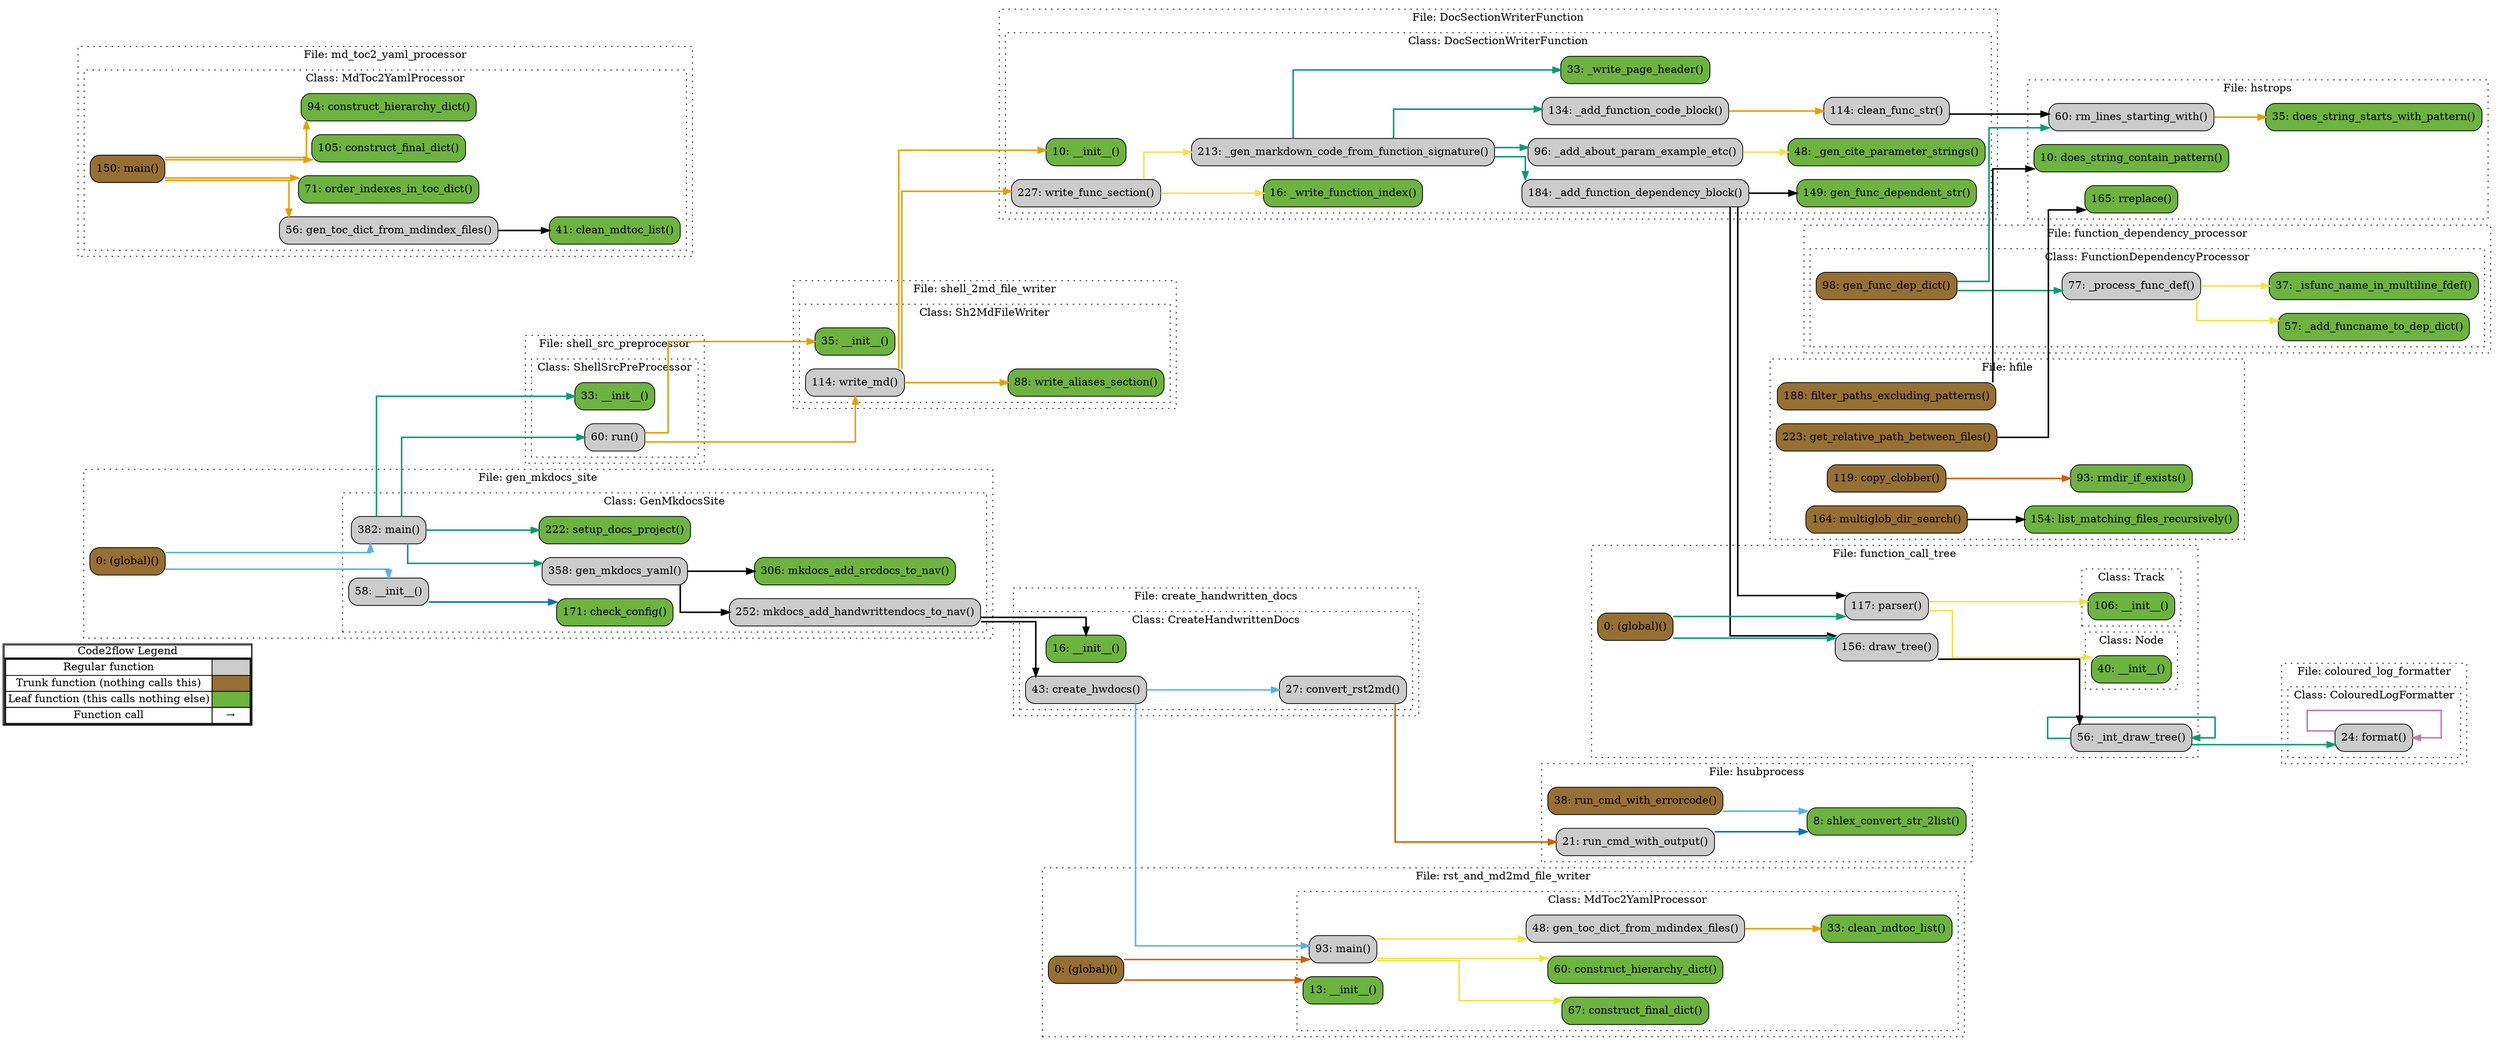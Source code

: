 digraph G {
concentrate=true;
splines="ortho";
rankdir="LR";
subgraph legend{
    rank = min;
    label = "legend";
    Legend [shape=none, margin=0, label = <
        <table cellspacing="0" cellpadding="0" border="1"><tr><td>Code2flow Legend</td></tr><tr><td>
        <table cellspacing="0">
        <tr><td>Regular function</td><td width="50px" bgcolor='#cccccc'></td></tr>
        <tr><td>Trunk function (nothing calls this)</td><td bgcolor='#966F33'></td></tr>
        <tr><td>Leaf function (this calls nothing else)</td><td bgcolor='#6db33f'></td></tr>
        <tr><td>Function call</td><td><font color='black'>&#8594;</font></td></tr>
        </table></td></tr></table>
        >];
}node_a3ac7816 [label="10: __init__()" name="DocSectionWriterFunction::DocSectionWriterFunction.__init__" shape="rect" style="rounded,filled" fillcolor="#6db33f" ];
node_ce11d0d4 [label="96: _add_about_param_example_etc()" name="DocSectionWriterFunction::DocSectionWriterFunction._add_about_param_example_etc" shape="rect" style="rounded,filled" fillcolor="#cccccc" ];
node_ea589741 [label="134: _add_function_code_block()" name="DocSectionWriterFunction::DocSectionWriterFunction._add_function_code_block" shape="rect" style="rounded,filled" fillcolor="#cccccc" ];
node_b042df10 [label="184: _add_function_dependency_block()" name="DocSectionWriterFunction::DocSectionWriterFunction._add_function_dependency_block" shape="rect" style="rounded,filled" fillcolor="#cccccc" ];
node_d2a0dae3 [label="48: _gen_cite_parameter_strings()" name="DocSectionWriterFunction::DocSectionWriterFunction._gen_cite_parameter_strings" shape="rect" style="rounded,filled" fillcolor="#6db33f" ];
node_9385fae3 [label="213: _gen_markdown_code_from_function_signature()" name="DocSectionWriterFunction::DocSectionWriterFunction._gen_markdown_code_from_function_signature" shape="rect" style="rounded,filled" fillcolor="#cccccc" ];
node_6417d258 [label="16: _write_function_index()" name="DocSectionWriterFunction::DocSectionWriterFunction._write_function_index" shape="rect" style="rounded,filled" fillcolor="#6db33f" ];
node_ccf3f155 [label="33: _write_page_header()" name="DocSectionWriterFunction::DocSectionWriterFunction._write_page_header" shape="rect" style="rounded,filled" fillcolor="#6db33f" ];
node_b33eb708 [label="114: clean_func_str()" name="DocSectionWriterFunction::DocSectionWriterFunction.clean_func_str" shape="rect" style="rounded,filled" fillcolor="#cccccc" ];
node_8abf3ee3 [label="149: gen_func_dependent_str()" name="DocSectionWriterFunction::DocSectionWriterFunction.gen_func_dependent_str" shape="rect" style="rounded,filled" fillcolor="#6db33f" ];
node_7a35009c [label="227: write_func_section()" name="DocSectionWriterFunction::DocSectionWriterFunction.write_func_section" shape="rect" style="rounded,filled" fillcolor="#cccccc" ];
node_8300533f [label="24: format()" name="coloured_log_formatter::ColouredLogFormatter.format" shape="rect" style="rounded,filled" fillcolor="#cccccc" ];
node_ac08a809 [label="16: __init__()" name="create_handwritten_docs::CreateHandwrittenDocs.__init__" shape="rect" style="rounded,filled" fillcolor="#6db33f" ];
node_627457be [label="27: convert_rst2md()" name="create_handwritten_docs::CreateHandwrittenDocs.convert_rst2md" shape="rect" style="rounded,filled" fillcolor="#cccccc" ];
node_3232f53a [label="43: create_hwdocs()" name="create_handwritten_docs::CreateHandwrittenDocs.create_hwdocs" shape="rect" style="rounded,filled" fillcolor="#cccccc" ];
node_733a9123 [label="0: (global)()" name="function_call_tree::(global)" shape="rect" style="rounded,filled" fillcolor="#966F33" ];
node_3e56a841 [label="40: __init__()" name="function_call_tree::Node.__init__" shape="rect" style="rounded,filled" fillcolor="#6db33f" ];
node_7e8a68ed [label="106: __init__()" name="function_call_tree::Track.__init__" shape="rect" style="rounded,filled" fillcolor="#6db33f" ];
node_21cd73fb [label="56: _int_draw_tree()" name="function_call_tree::_int_draw_tree" shape="rect" style="rounded,filled" fillcolor="#cccccc" ];
node_df5f1818 [label="156: draw_tree()" name="function_call_tree::draw_tree" shape="rect" style="rounded,filled" fillcolor="#cccccc" ];
node_661de9d4 [label="117: parser()" name="function_call_tree::parser" shape="rect" style="rounded,filled" fillcolor="#cccccc" ];
node_8ce3a7e3 [label="57: _add_funcname_to_dep_dict()" name="function_dependency_processor::FunctionDependencyProcessor._add_funcname_to_dep_dict" shape="rect" style="rounded,filled" fillcolor="#6db33f" ];
node_b997607d [label="37: _isfunc_name_in_multiline_fdef()" name="function_dependency_processor::FunctionDependencyProcessor._isfunc_name_in_multiline_fdef" shape="rect" style="rounded,filled" fillcolor="#6db33f" ];
node_b672c804 [label="77: _process_func_def()" name="function_dependency_processor::FunctionDependencyProcessor._process_func_def" shape="rect" style="rounded,filled" fillcolor="#cccccc" ];
node_e692ccb3 [label="98: gen_func_dep_dict()" name="function_dependency_processor::FunctionDependencyProcessor.gen_func_dep_dict" shape="rect" style="rounded,filled" fillcolor="#966F33" ];
node_95dddd9a [label="0: (global)()" name="gen_mkdocs_site::(global)" shape="rect" style="rounded,filled" fillcolor="#966F33" ];
node_987dc6c5 [label="58: __init__()" name="gen_mkdocs_site::GenMkdocsSite.__init__" shape="rect" style="rounded,filled" fillcolor="#cccccc" ];
node_b11f81e0 [label="171: check_config()" name="gen_mkdocs_site::GenMkdocsSite.check_config" shape="rect" style="rounded,filled" fillcolor="#6db33f" ];
node_5b7b9a18 [label="358: gen_mkdocs_yaml()" name="gen_mkdocs_site::GenMkdocsSite.gen_mkdocs_yaml" shape="rect" style="rounded,filled" fillcolor="#cccccc" ];
node_94e23193 [label="382: main()" name="gen_mkdocs_site::GenMkdocsSite.main" shape="rect" style="rounded,filled" fillcolor="#cccccc" ];
node_356402f8 [label="252: mkdocs_add_handwrittendocs_to_nav()" name="gen_mkdocs_site::GenMkdocsSite.mkdocs_add_handwrittendocs_to_nav" shape="rect" style="rounded,filled" fillcolor="#cccccc" ];
node_84c084d5 [label="306: mkdocs_add_srcdocs_to_nav()" name="gen_mkdocs_site::GenMkdocsSite.mkdocs_add_srcdocs_to_nav" shape="rect" style="rounded,filled" fillcolor="#6db33f" ];
node_45ae361b [label="222: setup_docs_project()" name="gen_mkdocs_site::GenMkdocsSite.setup_docs_project" shape="rect" style="rounded,filled" fillcolor="#6db33f" ];
node_71a54696 [label="119: copy_clobber()" name="hfile::copy_clobber" shape="rect" style="rounded,filled" fillcolor="#966F33" ];
node_45e75328 [label="188: filter_paths_excluding_patterns()" name="hfile::filter_paths_excluding_patterns" shape="rect" style="rounded,filled" fillcolor="#966F33" ];
node_aabea838 [label="223: get_relative_path_between_files()" name="hfile::get_relative_path_between_files" shape="rect" style="rounded,filled" fillcolor="#966F33" ];
node_1d8dce05 [label="154: list_matching_files_recursively()" name="hfile::list_matching_files_recursively" shape="rect" style="rounded,filled" fillcolor="#6db33f" ];
node_8bdf3a88 [label="164: multiglob_dir_search()" name="hfile::multiglob_dir_search" shape="rect" style="rounded,filled" fillcolor="#966F33" ];
node_85ce1b57 [label="93: rmdir_if_exists()" name="hfile::rmdir_if_exists" shape="rect" style="rounded,filled" fillcolor="#6db33f" ];
node_f48e4c1f [label="10: does_string_contain_pattern()" name="hstrops::does_string_contain_pattern" shape="rect" style="rounded,filled" fillcolor="#6db33f" ];
node_5d9dd8b8 [label="35: does_string_starts_with_pattern()" name="hstrops::does_string_starts_with_pattern" shape="rect" style="rounded,filled" fillcolor="#6db33f" ];
node_3c367e41 [label="60: rm_lines_starting_with()" name="hstrops::rm_lines_starting_with" shape="rect" style="rounded,filled" fillcolor="#cccccc" ];
node_861722b0 [label="165: rreplace()" name="hstrops::rreplace" shape="rect" style="rounded,filled" fillcolor="#6db33f" ];
node_779d31fa [label="38: run_cmd_with_errorcode()" name="hsubprocess::run_cmd_with_errorcode" shape="rect" style="rounded,filled" fillcolor="#966F33" ];
node_c88071fd [label="21: run_cmd_with_output()" name="hsubprocess::run_cmd_with_output" shape="rect" style="rounded,filled" fillcolor="#cccccc" ];
node_1d9903e3 [label="8: shlex_convert_str_2list()" name="hsubprocess::shlex_convert_str_2list" shape="rect" style="rounded,filled" fillcolor="#6db33f" ];
node_21226693 [label="41: clean_mdtoc_list()" name="md_toc2_yaml_processor::MdToc2YamlProcessor.clean_mdtoc_list" shape="rect" style="rounded,filled" fillcolor="#6db33f" ];
node_282266b7 [label="105: construct_final_dict()" name="md_toc2_yaml_processor::MdToc2YamlProcessor.construct_final_dict" shape="rect" style="rounded,filled" fillcolor="#6db33f" ];
node_c7b8e217 [label="94: construct_hierarchy_dict()" name="md_toc2_yaml_processor::MdToc2YamlProcessor.construct_hierarchy_dict" shape="rect" style="rounded,filled" fillcolor="#6db33f" ];
node_dfd388f8 [label="56: gen_toc_dict_from_mdindex_files()" name="md_toc2_yaml_processor::MdToc2YamlProcessor.gen_toc_dict_from_mdindex_files" shape="rect" style="rounded,filled" fillcolor="#cccccc" ];
node_b31b6159 [label="150: main()" name="md_toc2_yaml_processor::MdToc2YamlProcessor.main" shape="rect" style="rounded,filled" fillcolor="#966F33" ];
node_c2eacbe8 [label="71: order_indexes_in_toc_dict()" name="md_toc2_yaml_processor::MdToc2YamlProcessor.order_indexes_in_toc_dict" shape="rect" style="rounded,filled" fillcolor="#6db33f" ];
node_d644d64e [label="0: (global)()" name="rst_and_md2md_file_writer::(global)" shape="rect" style="rounded,filled" fillcolor="#966F33" ];
node_f7c9d554 [label="13: __init__()" name="rst_and_md2md_file_writer::MdToc2YamlProcessor.__init__" shape="rect" style="rounded,filled" fillcolor="#6db33f" ];
node_9119a872 [label="33: clean_mdtoc_list()" name="rst_and_md2md_file_writer::MdToc2YamlProcessor.clean_mdtoc_list" shape="rect" style="rounded,filled" fillcolor="#6db33f" ];
node_97169544 [label="67: construct_final_dict()" name="rst_and_md2md_file_writer::MdToc2YamlProcessor.construct_final_dict" shape="rect" style="rounded,filled" fillcolor="#6db33f" ];
node_c62ee1f8 [label="60: construct_hierarchy_dict()" name="rst_and_md2md_file_writer::MdToc2YamlProcessor.construct_hierarchy_dict" shape="rect" style="rounded,filled" fillcolor="#6db33f" ];
node_25b73fe1 [label="48: gen_toc_dict_from_mdindex_files()" name="rst_and_md2md_file_writer::MdToc2YamlProcessor.gen_toc_dict_from_mdindex_files" shape="rect" style="rounded,filled" fillcolor="#cccccc" ];
node_5212fb9c [label="93: main()" name="rst_and_md2md_file_writer::MdToc2YamlProcessor.main" shape="rect" style="rounded,filled" fillcolor="#cccccc" ];
node_279c95de [label="35: __init__()" name="shell_2md_file_writer::Sh2MdFileWriter.__init__" shape="rect" style="rounded,filled" fillcolor="#6db33f" ];
node_7389e5f5 [label="88: write_aliases_section()" name="shell_2md_file_writer::Sh2MdFileWriter.write_aliases_section" shape="rect" style="rounded,filled" fillcolor="#6db33f" ];
node_9c7fcdc9 [label="114: write_md()" name="shell_2md_file_writer::Sh2MdFileWriter.write_md" shape="rect" style="rounded,filled" fillcolor="#cccccc" ];
node_cf5f8297 [label="33: __init__()" name="shell_src_preprocessor::ShellSrcPreProcessor.__init__" shape="rect" style="rounded,filled" fillcolor="#6db33f" ];
node_17e4b449 [label="60: run()" name="shell_src_preprocessor::ShellSrcPreProcessor.run" shape="rect" style="rounded,filled" fillcolor="#cccccc" ];
node_ce11d0d4 -> node_d2a0dae3 [color="#F0E442" penwidth="2"];
node_ea589741 -> node_b33eb708 [color="#E69F00" penwidth="2"];
node_b042df10 -> node_8abf3ee3 [color="#000000" penwidth="2"];
node_b042df10 -> node_df5f1818 [color="#000000" penwidth="2"];
node_b042df10 -> node_661de9d4 [color="#000000" penwidth="2"];
node_9385fae3 -> node_ce11d0d4 [color="#009E73" penwidth="2"];
node_9385fae3 -> node_ea589741 [color="#009E73" penwidth="2"];
node_9385fae3 -> node_b042df10 [color="#009E73" penwidth="2"];
node_9385fae3 -> node_ccf3f155 [color="#009E73" penwidth="2"];
node_b33eb708 -> node_3c367e41 [color="#000000" penwidth="2"];
node_7a35009c -> node_9385fae3 [color="#F0E442" penwidth="2"];
node_7a35009c -> node_6417d258 [color="#F0E442" penwidth="2"];
node_8300533f -> node_8300533f [color="#CC79A7" penwidth="2"];
node_627457be -> node_c88071fd [color="#D55E00" penwidth="2"];
node_3232f53a -> node_627457be [color="#56B4E9" penwidth="2"];
node_3232f53a -> node_5212fb9c [color="#56B4E9" penwidth="2"];
node_733a9123 -> node_df5f1818 [color="#009E73" penwidth="2"];
node_733a9123 -> node_661de9d4 [color="#009E73" penwidth="2"];
node_21cd73fb -> node_8300533f [color="#009E73" penwidth="2"];
node_21cd73fb -> node_8300533f [color="#009E73" penwidth="2"];
node_21cd73fb -> node_21cd73fb [color="#009E73" penwidth="2"];
node_21cd73fb -> node_21cd73fb [color="#009E73" penwidth="2"];
node_df5f1818 -> node_21cd73fb [color="#000000" penwidth="2"];
node_df5f1818 -> node_21cd73fb [color="#000000" penwidth="2"];
node_661de9d4 -> node_3e56a841 [color="#F0E442" penwidth="2"];
node_661de9d4 -> node_7e8a68ed [color="#F0E442" penwidth="2"];
node_b672c804 -> node_8ce3a7e3 [color="#F0E442" penwidth="2"];
node_b672c804 -> node_b997607d [color="#F0E442" penwidth="2"];
node_e692ccb3 -> node_b672c804 [color="#009E73" penwidth="2"];
node_e692ccb3 -> node_3c367e41 [color="#009E73" penwidth="2"];
node_95dddd9a -> node_987dc6c5 [color="#56B4E9" penwidth="2"];
node_95dddd9a -> node_94e23193 [color="#56B4E9" penwidth="2"];
node_987dc6c5 -> node_b11f81e0 [color="#0072B2" penwidth="2"];
node_5b7b9a18 -> node_356402f8 [color="#000000" penwidth="2"];
node_5b7b9a18 -> node_84c084d5 [color="#000000" penwidth="2"];
node_94e23193 -> node_5b7b9a18 [color="#009E73" penwidth="2"];
node_94e23193 -> node_45ae361b [color="#009E73" penwidth="2"];
node_94e23193 -> node_cf5f8297 [color="#009E73" penwidth="2"];
node_94e23193 -> node_17e4b449 [color="#009E73" penwidth="2"];
node_356402f8 -> node_ac08a809 [color="#000000" penwidth="2"];
node_356402f8 -> node_3232f53a [color="#000000" penwidth="2"];
node_71a54696 -> node_85ce1b57 [color="#D55E00" penwidth="2"];
node_45e75328 -> node_f48e4c1f [color="#000000" penwidth="2"];
node_aabea838 -> node_861722b0 [color="#000000" penwidth="2"];
node_8bdf3a88 -> node_1d8dce05 [color="#000000" penwidth="2"];
node_3c367e41 -> node_5d9dd8b8 [color="#E69F00" penwidth="2"];
node_779d31fa -> node_1d9903e3 [color="#56B4E9" penwidth="2"];
node_c88071fd -> node_1d9903e3 [color="#0072B2" penwidth="2"];
node_dfd388f8 -> node_21226693 [color="#000000" penwidth="2"];
node_b31b6159 -> node_282266b7 [color="#E69F00" penwidth="2"];
node_b31b6159 -> node_c7b8e217 [color="#E69F00" penwidth="2"];
node_b31b6159 -> node_dfd388f8 [color="#E69F00" penwidth="2"];
node_b31b6159 -> node_c2eacbe8 [color="#E69F00" penwidth="2"];
node_d644d64e -> node_f7c9d554 [color="#D55E00" penwidth="2"];
node_d644d64e -> node_5212fb9c [color="#D55E00" penwidth="2"];
node_25b73fe1 -> node_9119a872 [color="#E69F00" penwidth="2"];
node_5212fb9c -> node_97169544 [color="#F0E442" penwidth="2"];
node_5212fb9c -> node_c62ee1f8 [color="#F0E442" penwidth="2"];
node_5212fb9c -> node_25b73fe1 [color="#F0E442" penwidth="2"];
node_9c7fcdc9 -> node_a3ac7816 [color="#E69F00" penwidth="2"];
node_9c7fcdc9 -> node_7a35009c [color="#E69F00" penwidth="2"];
node_9c7fcdc9 -> node_7389e5f5 [color="#E69F00" penwidth="2"];
node_17e4b449 -> node_279c95de [color="#E69F00" penwidth="2"];
node_17e4b449 -> node_9c7fcdc9 [color="#E69F00" penwidth="2"];
subgraph cluster_df65134a {
    label="File: DocSectionWriterFunction";
    name="DocSectionWriterFunction";
    style="filled";
    graph[style=dotted];
    subgraph cluster_54b2b69a {
        node_a3ac7816 node_6417d258 node_ccf3f155 node_d2a0dae3 node_ce11d0d4 node_b33eb708 node_ea589741 node_8abf3ee3 node_b042df10 node_9385fae3 node_7a35009c;
        label="Class: DocSectionWriterFunction";
        name="DocSectionWriterFunction";
        style="filled";
        graph[style=dotted];
    };
};
subgraph cluster_c99fb92b {
    label="File: coloured_log_formatter";
    name="coloured_log_formatter";
    style="filled";
    graph[style=dotted];
    subgraph cluster_a9bbbda3 {
        node_8300533f;
        label="Class: ColouredLogFormatter";
        name="ColouredLogFormatter";
        style="filled";
        graph[style=dotted];
    };
};
subgraph cluster_2372aa70 {
    label="File: create_handwritten_docs";
    name="create_handwritten_docs";
    style="filled";
    graph[style=dotted];
    subgraph cluster_6010a908 {
        node_ac08a809 node_627457be node_3232f53a;
        label="Class: CreateHandwrittenDocs";
        name="CreateHandwrittenDocs";
        style="filled";
        graph[style=dotted];
    };
};
subgraph cluster_e755da2a {
    node_21cd73fb node_661de9d4 node_df5f1818 node_733a9123;
    label="File: function_call_tree";
    name="function_call_tree";
    style="filled";
    graph[style=dotted];
    subgraph cluster_19d87e06 {
        node_3e56a841;
        label="Class: Node";
        name="Node";
        style="filled";
        graph[style=dotted];
    };
    subgraph cluster_80c77a2c {
        node_7e8a68ed;
        label="Class: Track";
        name="Track";
        style="filled";
        graph[style=dotted];
    };
};
subgraph cluster_8201443c {
    label="File: function_dependency_processor";
    name="function_dependency_processor";
    style="filled";
    graph[style=dotted];
    subgraph cluster_6c200bda {
        node_b997607d node_8ce3a7e3 node_b672c804 node_e692ccb3;
        label="Class: FunctionDependencyProcessor";
        name="FunctionDependencyProcessor";
        style="filled";
        graph[style=dotted];
    };
};
subgraph cluster_77de3d3e {
    node_95dddd9a;
    label="File: gen_mkdocs_site";
    name="gen_mkdocs_site";
    style="filled";
    graph[style=dotted];
    subgraph cluster_d4e5f882 {
        node_987dc6c5 node_b11f81e0 node_45ae361b node_356402f8 node_84c084d5 node_5b7b9a18 node_94e23193;
        label="Class: GenMkdocsSite";
        name="GenMkdocsSite";
        style="filled";
        graph[style=dotted];
    };
};
subgraph cluster_2c0d9f52 {
    node_85ce1b57 node_71a54696 node_1d8dce05 node_8bdf3a88 node_45e75328 node_aabea838;
    label="File: hfile";
    name="hfile";
    style="filled";
    graph[style=dotted];
};
subgraph cluster_ff8b5312 {
    node_f48e4c1f node_5d9dd8b8 node_3c367e41 node_861722b0;
    label="File: hstrops";
    name="hstrops";
    style="filled";
    graph[style=dotted];
};
subgraph cluster_d14aed3b {
    node_1d9903e3 node_c88071fd node_779d31fa;
    label="File: hsubprocess";
    name="hsubprocess";
    style="filled";
    graph[style=dotted];
};
subgraph cluster_980de55f {
    label="File: md_toc2_yaml_processor";
    name="md_toc2_yaml_processor";
    style="filled";
    graph[style=dotted];
    subgraph cluster_3aa430fa {
        node_21226693 node_dfd388f8 node_c2eacbe8 node_c7b8e217 node_282266b7 node_b31b6159;
        label="Class: MdToc2YamlProcessor";
        name="MdToc2YamlProcessor";
        style="filled";
        graph[style=dotted];
    };
};
subgraph cluster_d8363231 {
    node_d644d64e;
    label="File: rst_and_md2md_file_writer";
    name="rst_and_md2md_file_writer";
    style="filled";
    graph[style=dotted];
    subgraph cluster_7f64640b {
        node_f7c9d554 node_9119a872 node_25b73fe1 node_c62ee1f8 node_97169544 node_5212fb9c;
        label="Class: MdToc2YamlProcessor";
        name="MdToc2YamlProcessor";
        style="filled";
        graph[style=dotted];
    };
};
subgraph cluster_17e37b89 {
    label="File: shell_2md_file_writer";
    name="shell_2md_file_writer";
    style="filled";
    graph[style=dotted];
    subgraph cluster_76421f24 {
        node_279c95de node_7389e5f5 node_9c7fcdc9;
        label="Class: Sh2MdFileWriter";
        name="Sh2MdFileWriter";
        style="filled";
        graph[style=dotted];
    };
};
subgraph cluster_e237a03c {
    label="File: shell_src_preprocessor";
    name="shell_src_preprocessor";
    style="filled";
    graph[style=dotted];
    subgraph cluster_78011445 {
        node_cf5f8297 node_17e4b449;
        label="Class: ShellSrcPreProcessor";
        name="ShellSrcPreProcessor";
        style="filled";
        graph[style=dotted];
    };
};
}
